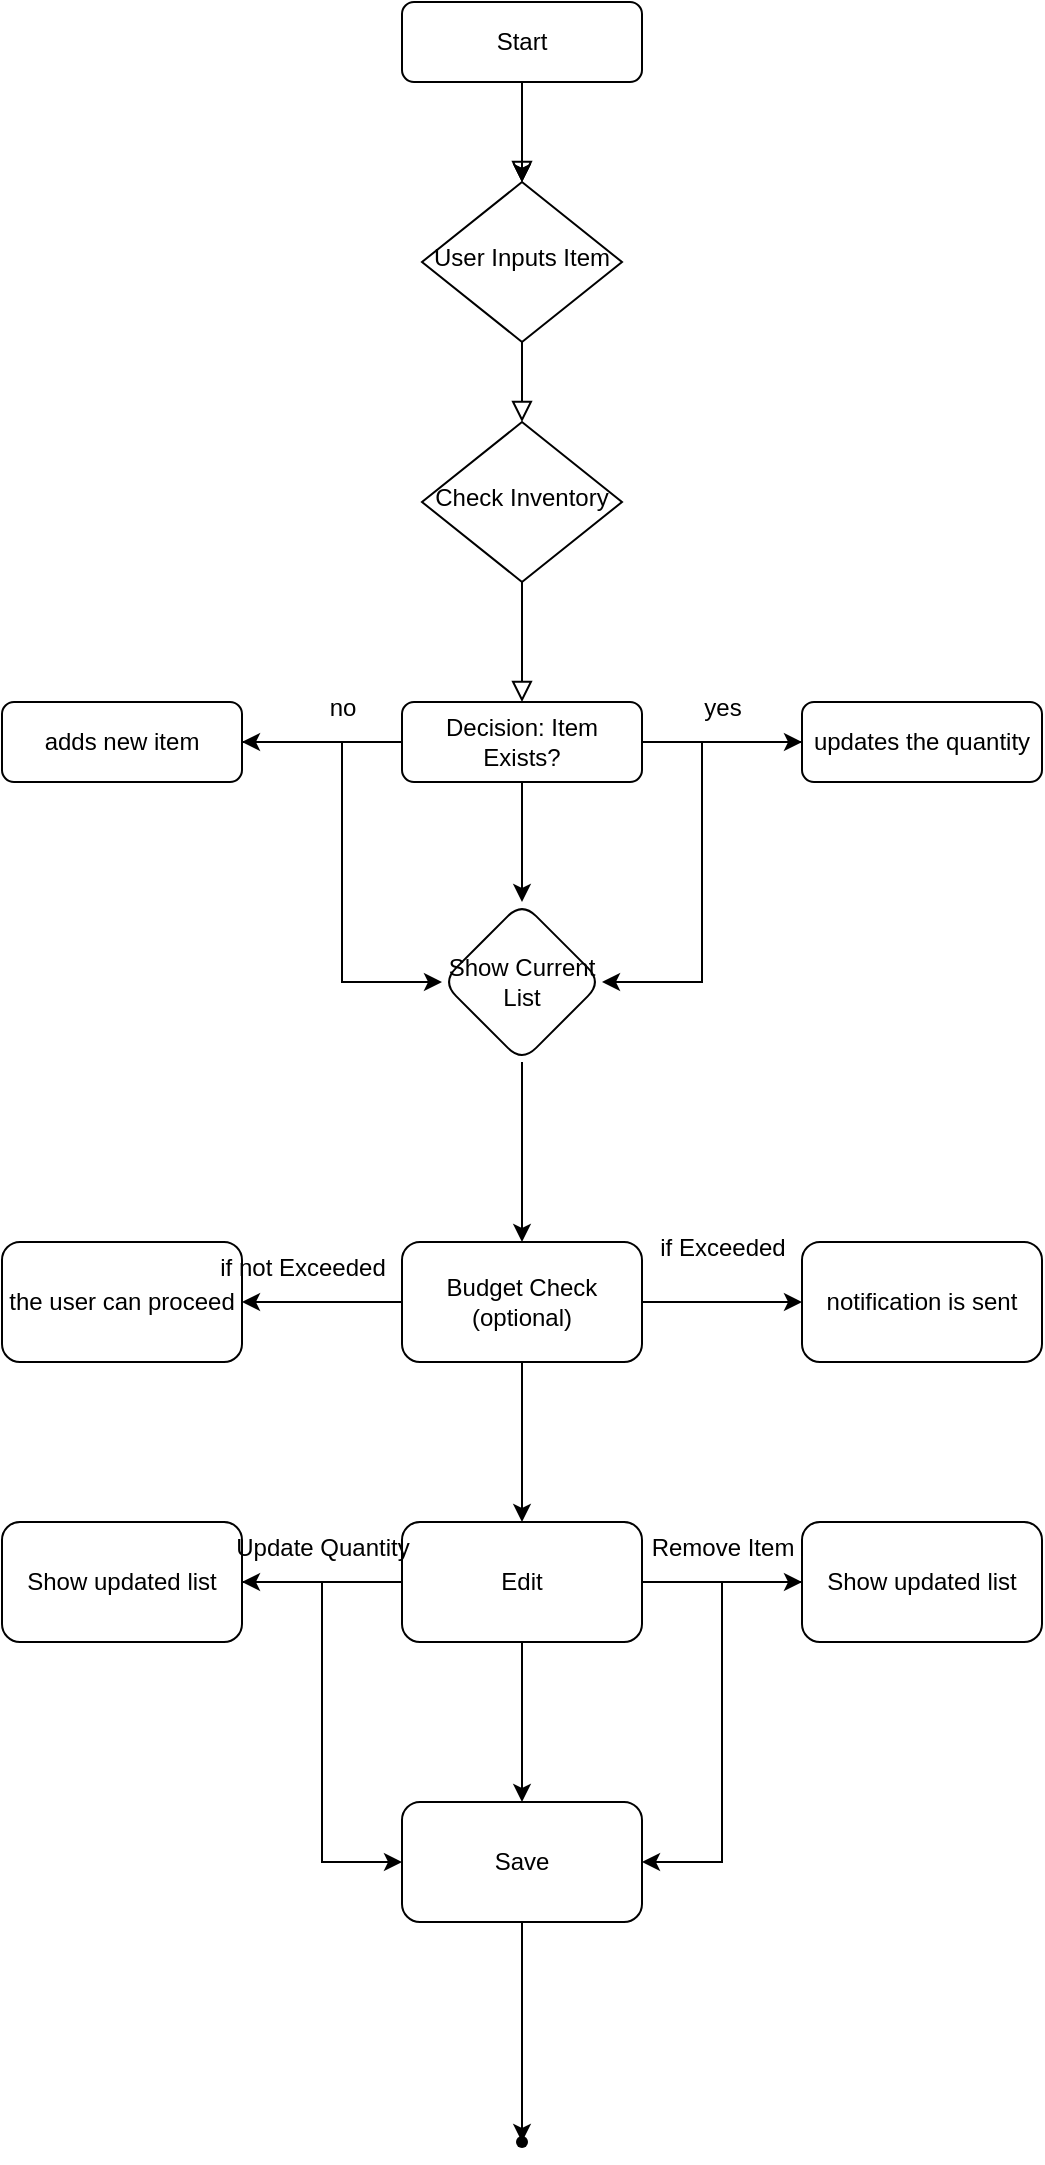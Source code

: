 <mxfile version="24.7.17">
  <diagram name="Page-1" id="VOX5E9QPYsqCNnW3BiG7">
    <mxGraphModel dx="1730" dy="444" grid="1" gridSize="10" guides="1" tooltips="1" connect="1" arrows="1" fold="1" page="1" pageScale="1" pageWidth="850" pageHeight="1100" math="0" shadow="0">
      <root>
        <mxCell id="0" />
        <mxCell id="1" parent="0" />
        <mxCell id="nP5bzqQZq9BJBUp8uaTk-1" value="" style="rounded=0;html=1;jettySize=auto;orthogonalLoop=1;fontSize=11;endArrow=block;endFill=0;endSize=8;strokeWidth=1;shadow=0;labelBackgroundColor=none;edgeStyle=orthogonalEdgeStyle;" edge="1" parent="1" source="nP5bzqQZq9BJBUp8uaTk-4" target="nP5bzqQZq9BJBUp8uaTk-6">
          <mxGeometry relative="1" as="geometry" />
        </mxCell>
        <mxCell id="nP5bzqQZq9BJBUp8uaTk-2" value="" style="edgeStyle=orthogonalEdgeStyle;rounded=0;orthogonalLoop=1;jettySize=auto;html=1;" edge="1" parent="1" source="nP5bzqQZq9BJBUp8uaTk-4" target="nP5bzqQZq9BJBUp8uaTk-6">
          <mxGeometry relative="1" as="geometry" />
        </mxCell>
        <mxCell id="nP5bzqQZq9BJBUp8uaTk-3" value="" style="edgeStyle=orthogonalEdgeStyle;rounded=0;orthogonalLoop=1;jettySize=auto;html=1;" edge="1" parent="1" source="nP5bzqQZq9BJBUp8uaTk-4" target="nP5bzqQZq9BJBUp8uaTk-6">
          <mxGeometry relative="1" as="geometry" />
        </mxCell>
        <mxCell id="nP5bzqQZq9BJBUp8uaTk-4" value="Start" style="rounded=1;whiteSpace=wrap;html=1;fontSize=12;glass=0;strokeWidth=1;shadow=0;" vertex="1" parent="1">
          <mxGeometry x="160" y="80" width="120" height="40" as="geometry" />
        </mxCell>
        <mxCell id="nP5bzqQZq9BJBUp8uaTk-5" value="" style="rounded=0;html=1;jettySize=auto;orthogonalLoop=1;fontSize=11;endArrow=block;endFill=0;endSize=8;strokeWidth=1;shadow=0;labelBackgroundColor=none;edgeStyle=orthogonalEdgeStyle;" edge="1" parent="1" source="nP5bzqQZq9BJBUp8uaTk-6" target="nP5bzqQZq9BJBUp8uaTk-8">
          <mxGeometry y="20" relative="1" as="geometry">
            <mxPoint as="offset" />
          </mxGeometry>
        </mxCell>
        <mxCell id="nP5bzqQZq9BJBUp8uaTk-6" value="User Inputs Item" style="rhombus;whiteSpace=wrap;html=1;shadow=0;fontFamily=Helvetica;fontSize=12;align=center;strokeWidth=1;spacing=6;spacingTop=-4;" vertex="1" parent="1">
          <mxGeometry x="170" y="170" width="100" height="80" as="geometry" />
        </mxCell>
        <mxCell id="nP5bzqQZq9BJBUp8uaTk-7" value="" style="rounded=0;html=1;jettySize=auto;orthogonalLoop=1;fontSize=11;endArrow=block;endFill=0;endSize=8;strokeWidth=1;shadow=0;labelBackgroundColor=none;edgeStyle=orthogonalEdgeStyle;" edge="1" parent="1" source="nP5bzqQZq9BJBUp8uaTk-8" target="nP5bzqQZq9BJBUp8uaTk-12">
          <mxGeometry x="0.333" y="20" relative="1" as="geometry">
            <mxPoint as="offset" />
          </mxGeometry>
        </mxCell>
        <mxCell id="nP5bzqQZq9BJBUp8uaTk-8" value="Check Inventory" style="rhombus;whiteSpace=wrap;html=1;shadow=0;fontFamily=Helvetica;fontSize=12;align=center;strokeWidth=1;spacing=6;spacingTop=-4;" vertex="1" parent="1">
          <mxGeometry x="170" y="290" width="100" height="80" as="geometry" />
        </mxCell>
        <mxCell id="nP5bzqQZq9BJBUp8uaTk-9" value="" style="edgeStyle=orthogonalEdgeStyle;rounded=0;orthogonalLoop=1;jettySize=auto;html=1;" edge="1" parent="1" source="nP5bzqQZq9BJBUp8uaTk-12" target="nP5bzqQZq9BJBUp8uaTk-14">
          <mxGeometry relative="1" as="geometry" />
        </mxCell>
        <mxCell id="nP5bzqQZq9BJBUp8uaTk-10" value="" style="edgeStyle=orthogonalEdgeStyle;rounded=0;orthogonalLoop=1;jettySize=auto;html=1;" edge="1" parent="1" source="nP5bzqQZq9BJBUp8uaTk-12" target="nP5bzqQZq9BJBUp8uaTk-17">
          <mxGeometry relative="1" as="geometry" />
        </mxCell>
        <mxCell id="nP5bzqQZq9BJBUp8uaTk-11" value="" style="edgeStyle=orthogonalEdgeStyle;rounded=0;orthogonalLoop=1;jettySize=auto;html=1;" edge="1" parent="1" source="nP5bzqQZq9BJBUp8uaTk-12" target="nP5bzqQZq9BJBUp8uaTk-20">
          <mxGeometry relative="1" as="geometry" />
        </mxCell>
        <mxCell id="nP5bzqQZq9BJBUp8uaTk-12" value="Decision: Item Exists?" style="rounded=1;whiteSpace=wrap;html=1;fontSize=12;glass=0;strokeWidth=1;shadow=0;" vertex="1" parent="1">
          <mxGeometry x="160" y="430" width="120" height="40" as="geometry" />
        </mxCell>
        <mxCell id="nP5bzqQZq9BJBUp8uaTk-13" style="edgeStyle=orthogonalEdgeStyle;rounded=0;orthogonalLoop=1;jettySize=auto;html=1;entryX=1;entryY=0.5;entryDx=0;entryDy=0;" edge="1" parent="1" source="nP5bzqQZq9BJBUp8uaTk-14" target="nP5bzqQZq9BJBUp8uaTk-20">
          <mxGeometry relative="1" as="geometry" />
        </mxCell>
        <mxCell id="nP5bzqQZq9BJBUp8uaTk-14" value="updates the quantity" style="rounded=1;whiteSpace=wrap;html=1;fontSize=12;glass=0;strokeWidth=1;shadow=0;" vertex="1" parent="1">
          <mxGeometry x="360" y="430" width="120" height="40" as="geometry" />
        </mxCell>
        <mxCell id="nP5bzqQZq9BJBUp8uaTk-15" value="yes" style="text;html=1;align=center;verticalAlign=middle;resizable=0;points=[];autosize=1;strokeColor=none;fillColor=none;" vertex="1" parent="1">
          <mxGeometry x="300" y="418" width="40" height="30" as="geometry" />
        </mxCell>
        <mxCell id="nP5bzqQZq9BJBUp8uaTk-16" style="edgeStyle=orthogonalEdgeStyle;rounded=0;orthogonalLoop=1;jettySize=auto;html=1;entryX=0;entryY=0.5;entryDx=0;entryDy=0;" edge="1" parent="1" source="nP5bzqQZq9BJBUp8uaTk-17" target="nP5bzqQZq9BJBUp8uaTk-20">
          <mxGeometry relative="1" as="geometry" />
        </mxCell>
        <mxCell id="nP5bzqQZq9BJBUp8uaTk-17" value="adds new item" style="rounded=1;whiteSpace=wrap;html=1;fontSize=12;glass=0;strokeWidth=1;shadow=0;" vertex="1" parent="1">
          <mxGeometry x="-40" y="430" width="120" height="40" as="geometry" />
        </mxCell>
        <mxCell id="nP5bzqQZq9BJBUp8uaTk-18" value="no" style="text;html=1;align=center;verticalAlign=middle;resizable=0;points=[];autosize=1;strokeColor=none;fillColor=none;" vertex="1" parent="1">
          <mxGeometry x="110" y="418" width="40" height="30" as="geometry" />
        </mxCell>
        <mxCell id="nP5bzqQZq9BJBUp8uaTk-19" value="" style="edgeStyle=orthogonalEdgeStyle;rounded=0;orthogonalLoop=1;jettySize=auto;html=1;" edge="1" parent="1" source="nP5bzqQZq9BJBUp8uaTk-20" target="nP5bzqQZq9BJBUp8uaTk-24">
          <mxGeometry relative="1" as="geometry" />
        </mxCell>
        <mxCell id="nP5bzqQZq9BJBUp8uaTk-20" value="Show Current List" style="rhombus;whiteSpace=wrap;html=1;rounded=1;glass=0;strokeWidth=1;shadow=0;" vertex="1" parent="1">
          <mxGeometry x="180" y="530" width="80" height="80" as="geometry" />
        </mxCell>
        <mxCell id="nP5bzqQZq9BJBUp8uaTk-21" value="" style="edgeStyle=orthogonalEdgeStyle;rounded=0;orthogonalLoop=1;jettySize=auto;html=1;" edge="1" parent="1" source="nP5bzqQZq9BJBUp8uaTk-24" target="nP5bzqQZq9BJBUp8uaTk-25">
          <mxGeometry relative="1" as="geometry" />
        </mxCell>
        <mxCell id="nP5bzqQZq9BJBUp8uaTk-22" value="" style="edgeStyle=orthogonalEdgeStyle;rounded=0;orthogonalLoop=1;jettySize=auto;html=1;" edge="1" parent="1" source="nP5bzqQZq9BJBUp8uaTk-24" target="nP5bzqQZq9BJBUp8uaTk-27">
          <mxGeometry relative="1" as="geometry" />
        </mxCell>
        <mxCell id="nP5bzqQZq9BJBUp8uaTk-23" value="" style="edgeStyle=orthogonalEdgeStyle;rounded=0;orthogonalLoop=1;jettySize=auto;html=1;" edge="1" parent="1" source="nP5bzqQZq9BJBUp8uaTk-24" target="nP5bzqQZq9BJBUp8uaTk-32">
          <mxGeometry relative="1" as="geometry" />
        </mxCell>
        <mxCell id="nP5bzqQZq9BJBUp8uaTk-24" value="Budget Check (optional)" style="whiteSpace=wrap;html=1;rounded=1;glass=0;strokeWidth=1;shadow=0;" vertex="1" parent="1">
          <mxGeometry x="160" y="700" width="120" height="60" as="geometry" />
        </mxCell>
        <mxCell id="nP5bzqQZq9BJBUp8uaTk-25" value="notification is sent" style="whiteSpace=wrap;html=1;rounded=1;glass=0;strokeWidth=1;shadow=0;" vertex="1" parent="1">
          <mxGeometry x="360" y="700" width="120" height="60" as="geometry" />
        </mxCell>
        <mxCell id="nP5bzqQZq9BJBUp8uaTk-26" value="if Exceeded" style="text;html=1;align=center;verticalAlign=middle;resizable=0;points=[];autosize=1;strokeColor=none;fillColor=none;" vertex="1" parent="1">
          <mxGeometry x="275" y="688" width="90" height="30" as="geometry" />
        </mxCell>
        <mxCell id="nP5bzqQZq9BJBUp8uaTk-27" value="the user can proceed" style="whiteSpace=wrap;html=1;rounded=1;glass=0;strokeWidth=1;shadow=0;" vertex="1" parent="1">
          <mxGeometry x="-40" y="700" width="120" height="60" as="geometry" />
        </mxCell>
        <mxCell id="nP5bzqQZq9BJBUp8uaTk-28" value="if not Exceeded" style="text;html=1;align=center;verticalAlign=middle;resizable=0;points=[];autosize=1;strokeColor=none;fillColor=none;" vertex="1" parent="1">
          <mxGeometry x="55" y="698" width="110" height="30" as="geometry" />
        </mxCell>
        <mxCell id="nP5bzqQZq9BJBUp8uaTk-29" value="" style="edgeStyle=orthogonalEdgeStyle;rounded=0;orthogonalLoop=1;jettySize=auto;html=1;" edge="1" parent="1" source="nP5bzqQZq9BJBUp8uaTk-32" target="nP5bzqQZq9BJBUp8uaTk-34">
          <mxGeometry relative="1" as="geometry" />
        </mxCell>
        <mxCell id="nP5bzqQZq9BJBUp8uaTk-30" value="" style="edgeStyle=orthogonalEdgeStyle;rounded=0;orthogonalLoop=1;jettySize=auto;html=1;" edge="1" parent="1" source="nP5bzqQZq9BJBUp8uaTk-32" target="nP5bzqQZq9BJBUp8uaTk-37">
          <mxGeometry relative="1" as="geometry" />
        </mxCell>
        <mxCell id="nP5bzqQZq9BJBUp8uaTk-31" value="" style="edgeStyle=orthogonalEdgeStyle;rounded=0;orthogonalLoop=1;jettySize=auto;html=1;" edge="1" parent="1" source="nP5bzqQZq9BJBUp8uaTk-32" target="nP5bzqQZq9BJBUp8uaTk-39">
          <mxGeometry relative="1" as="geometry" />
        </mxCell>
        <mxCell id="nP5bzqQZq9BJBUp8uaTk-32" value="Edit" style="whiteSpace=wrap;html=1;rounded=1;glass=0;strokeWidth=1;shadow=0;" vertex="1" parent="1">
          <mxGeometry x="160" y="840" width="120" height="60" as="geometry" />
        </mxCell>
        <mxCell id="nP5bzqQZq9BJBUp8uaTk-33" value="" style="edgeStyle=orthogonalEdgeStyle;rounded=0;orthogonalLoop=1;jettySize=auto;html=1;" edge="1" parent="1" source="nP5bzqQZq9BJBUp8uaTk-34" target="nP5bzqQZq9BJBUp8uaTk-35">
          <mxGeometry relative="1" as="geometry" />
        </mxCell>
        <mxCell id="nP5bzqQZq9BJBUp8uaTk-34" value="Save" style="whiteSpace=wrap;html=1;rounded=1;glass=0;strokeWidth=1;shadow=0;" vertex="1" parent="1">
          <mxGeometry x="160" y="980" width="120" height="60" as="geometry" />
        </mxCell>
        <mxCell id="nP5bzqQZq9BJBUp8uaTk-35" value="" style="shape=waypoint;sketch=0;size=6;pointerEvents=1;points=[];fillColor=default;resizable=0;rotatable=0;perimeter=centerPerimeter;snapToPoint=1;rounded=1;glass=0;strokeWidth=1;shadow=0;" vertex="1" parent="1">
          <mxGeometry x="210" y="1140" width="20" height="20" as="geometry" />
        </mxCell>
        <mxCell id="nP5bzqQZq9BJBUp8uaTk-36" style="edgeStyle=orthogonalEdgeStyle;rounded=0;orthogonalLoop=1;jettySize=auto;html=1;entryX=1;entryY=0.5;entryDx=0;entryDy=0;" edge="1" parent="1" source="nP5bzqQZq9BJBUp8uaTk-37" target="nP5bzqQZq9BJBUp8uaTk-34">
          <mxGeometry relative="1" as="geometry" />
        </mxCell>
        <mxCell id="nP5bzqQZq9BJBUp8uaTk-37" value="Show updated list" style="whiteSpace=wrap;html=1;rounded=1;glass=0;strokeWidth=1;shadow=0;" vertex="1" parent="1">
          <mxGeometry x="360" y="840" width="120" height="60" as="geometry" />
        </mxCell>
        <mxCell id="nP5bzqQZq9BJBUp8uaTk-38" style="edgeStyle=orthogonalEdgeStyle;rounded=0;orthogonalLoop=1;jettySize=auto;html=1;entryX=0;entryY=0.5;entryDx=0;entryDy=0;" edge="1" parent="1" source="nP5bzqQZq9BJBUp8uaTk-39" target="nP5bzqQZq9BJBUp8uaTk-34">
          <mxGeometry relative="1" as="geometry" />
        </mxCell>
        <mxCell id="nP5bzqQZq9BJBUp8uaTk-39" value="Show updated list" style="whiteSpace=wrap;html=1;rounded=1;glass=0;strokeWidth=1;shadow=0;" vertex="1" parent="1">
          <mxGeometry x="-40" y="840" width="120" height="60" as="geometry" />
        </mxCell>
        <mxCell id="nP5bzqQZq9BJBUp8uaTk-40" value="Remove Item" style="text;html=1;align=center;verticalAlign=middle;resizable=0;points=[];autosize=1;strokeColor=none;fillColor=none;" vertex="1" parent="1">
          <mxGeometry x="275" y="838" width="90" height="30" as="geometry" />
        </mxCell>
        <mxCell id="nP5bzqQZq9BJBUp8uaTk-41" value="Update Quantity" style="text;html=1;align=center;verticalAlign=middle;resizable=0;points=[];autosize=1;strokeColor=none;fillColor=none;" vertex="1" parent="1">
          <mxGeometry x="65" y="838" width="110" height="30" as="geometry" />
        </mxCell>
      </root>
    </mxGraphModel>
  </diagram>
</mxfile>
